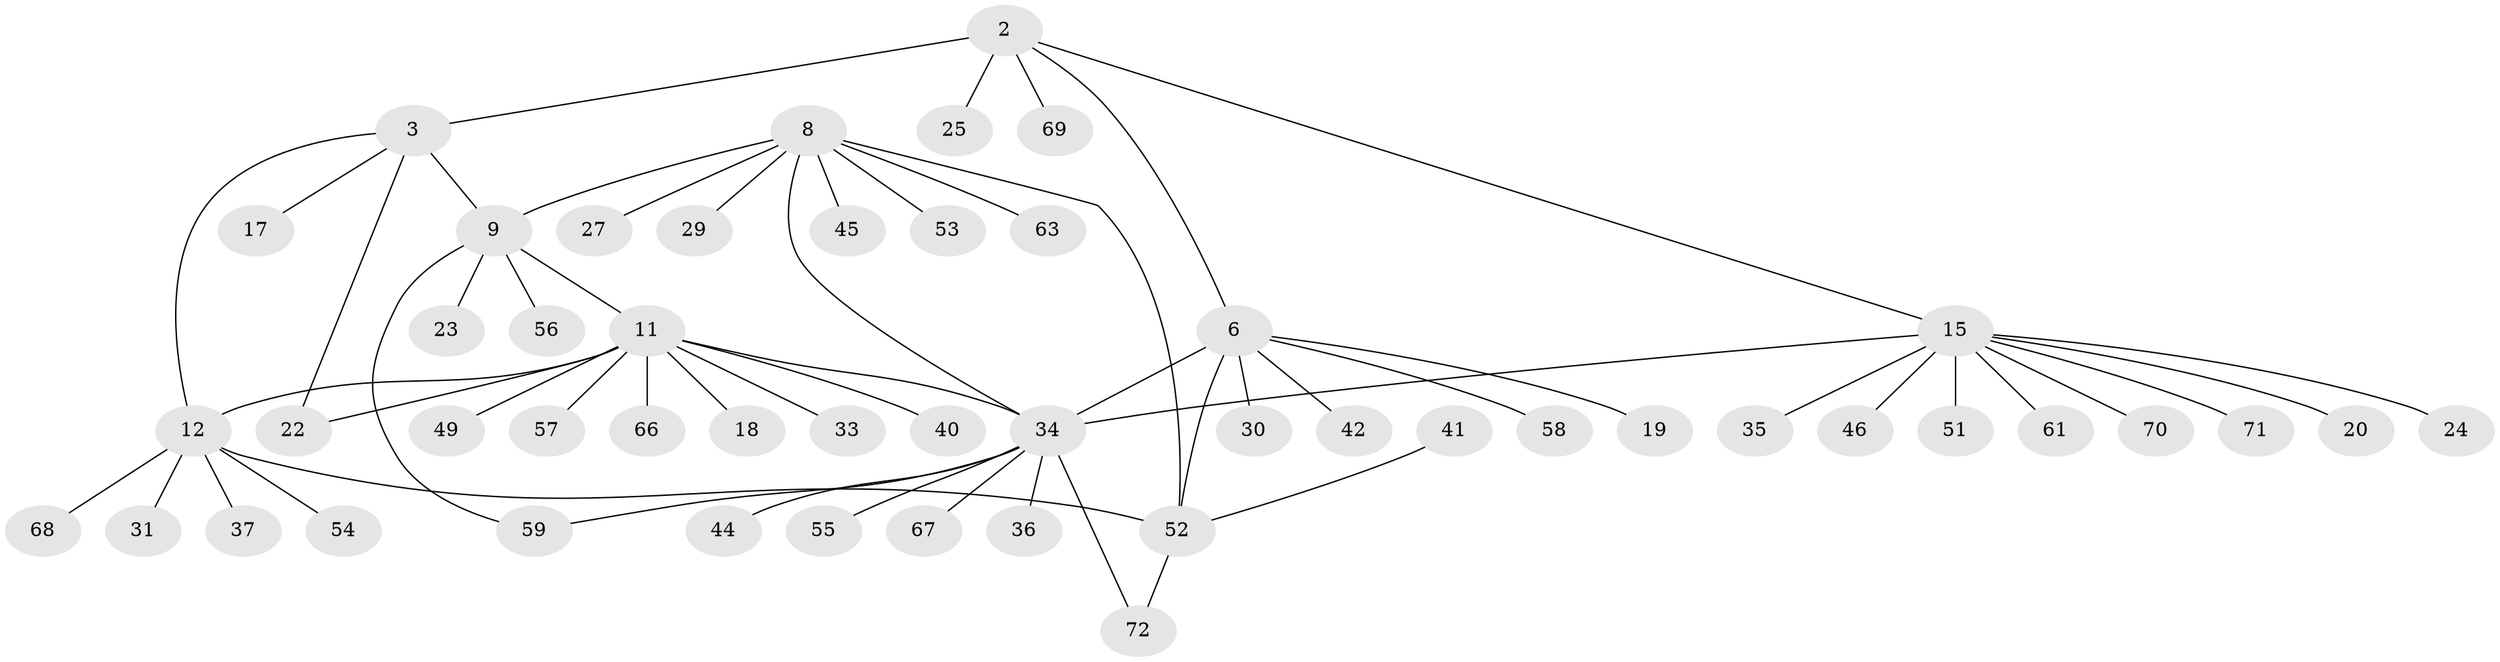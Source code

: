 // original degree distribution, {5: 0.027777777777777776, 3: 0.041666666666666664, 6: 0.041666666666666664, 7: 0.08333333333333333, 4: 0.027777777777777776, 8: 0.013888888888888888, 11: 0.013888888888888888, 2: 0.16666666666666666, 1: 0.5833333333333334}
// Generated by graph-tools (version 1.1) at 2025/58/03/04/25 21:58:45]
// undirected, 50 vertices, 58 edges
graph export_dot {
graph [start="1"]
  node [color=gray90,style=filled];
  2 [super="+1"];
  3;
  6 [super="+5"];
  8 [super="+7"];
  9;
  11 [super="+10"];
  12;
  15;
  17;
  18;
  19;
  20;
  22;
  23;
  24;
  25;
  27;
  29 [super="+26"];
  30;
  31;
  33;
  34 [super="+14"];
  35;
  36;
  37;
  40 [super="+28"];
  41;
  42;
  44 [super="+16"];
  45;
  46;
  49;
  51;
  52 [super="+48+4"];
  53 [super="+32"];
  54;
  55;
  56;
  57;
  58;
  59 [super="+21+47"];
  61 [super="+50"];
  63;
  66 [super="+62"];
  67;
  68;
  69 [super="+65"];
  70;
  71;
  72 [super="+64"];
  2 -- 3 [weight=2];
  2 -- 15;
  2 -- 25;
  2 -- 6;
  2 -- 69;
  3 -- 9;
  3 -- 12;
  3 -- 17;
  3 -- 22;
  6 -- 30;
  6 -- 19;
  6 -- 58;
  6 -- 42;
  6 -- 52 [weight=2];
  6 -- 34;
  8 -- 9 [weight=2];
  8 -- 27;
  8 -- 45;
  8 -- 63;
  8 -- 29;
  8 -- 53;
  8 -- 52 [weight=2];
  8 -- 34;
  9 -- 23;
  9 -- 56;
  9 -- 11;
  9 -- 59;
  11 -- 12 [weight=2];
  11 -- 22;
  11 -- 33;
  11 -- 49;
  11 -- 57;
  11 -- 18;
  11 -- 40;
  11 -- 66;
  11 -- 34;
  12 -- 31;
  12 -- 37;
  12 -- 54;
  12 -- 68;
  12 -- 52;
  15 -- 20;
  15 -- 24;
  15 -- 35;
  15 -- 46;
  15 -- 51;
  15 -- 70;
  15 -- 71;
  15 -- 61;
  15 -- 34 [weight=2];
  34 -- 67;
  34 -- 36;
  34 -- 72;
  34 -- 44;
  34 -- 55;
  34 -- 59;
  41 -- 52;
  52 -- 72;
}
